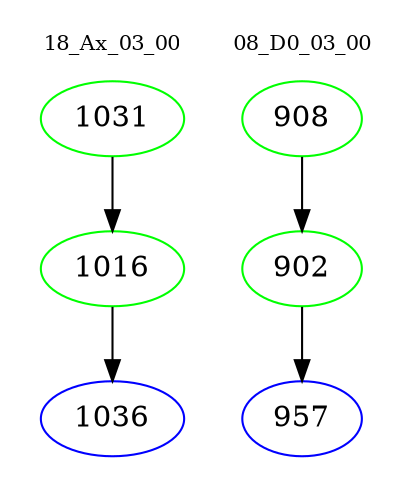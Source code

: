digraph{
subgraph cluster_0 {
color = white
label = "18_Ax_03_00";
fontsize=10;
T0_1031 [label="1031", color="green"]
T0_1031 -> T0_1016 [color="black"]
T0_1016 [label="1016", color="green"]
T0_1016 -> T0_1036 [color="black"]
T0_1036 [label="1036", color="blue"]
}
subgraph cluster_1 {
color = white
label = "08_D0_03_00";
fontsize=10;
T1_908 [label="908", color="green"]
T1_908 -> T1_902 [color="black"]
T1_902 [label="902", color="green"]
T1_902 -> T1_957 [color="black"]
T1_957 [label="957", color="blue"]
}
}
